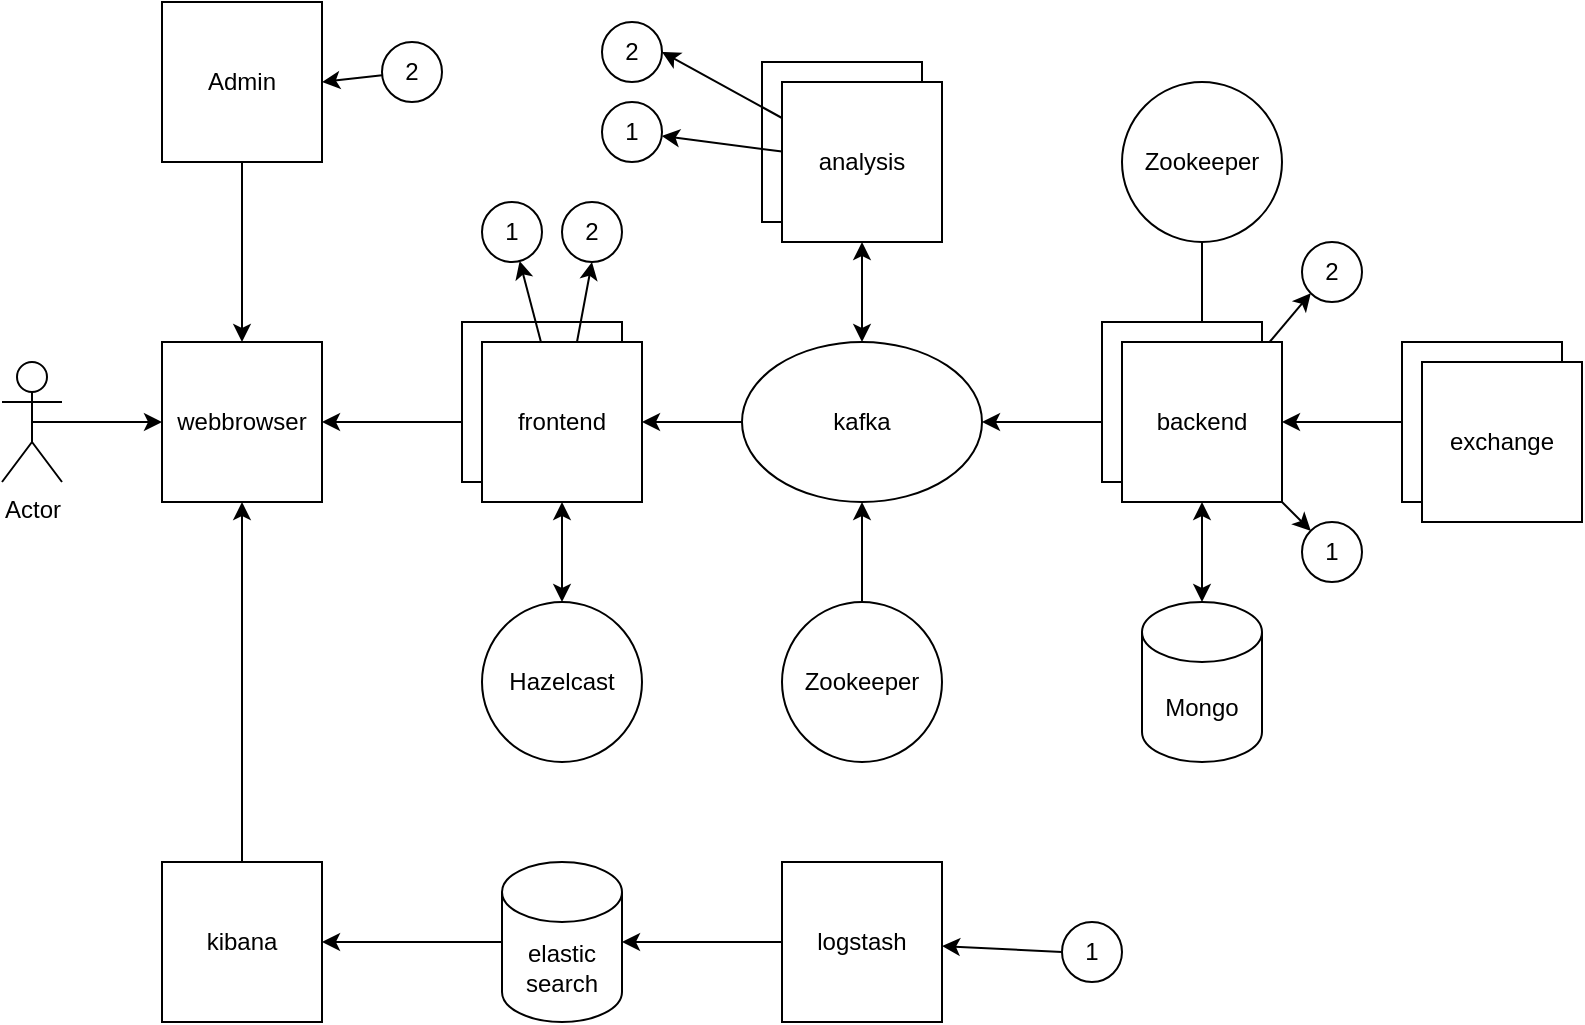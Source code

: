 <mxfile version="14.4.0" type="device"><diagram id="34T_Yz2YJa8vLVd8XFbz" name="Page-1"><mxGraphModel dx="1103" dy="714" grid="1" gridSize="10" guides="0" tooltips="1" connect="1" arrows="1" fold="1" page="1" pageScale="1" pageWidth="850" pageHeight="1100" math="0" shadow="0"><root><mxCell id="0"/><mxCell id="1" parent="0"/><mxCell id="iUZyDrRQLLnS7EouF_Ar-3" style="edgeStyle=orthogonalEdgeStyle;rounded=0;orthogonalLoop=1;jettySize=auto;html=1;exitX=0;exitY=0.5;exitDx=0;exitDy=0;" parent="1" source="iUZyDrRQLLnS7EouF_Ar-1" target="iUZyDrRQLLnS7EouF_Ar-2" edge="1"><mxGeometry relative="1" as="geometry"/></mxCell><mxCell id="iUZyDrRQLLnS7EouF_Ar-5" style="rounded=0;orthogonalLoop=1;jettySize=auto;html=1;entryX=1;entryY=0.5;entryDx=0;entryDy=0;" parent="1" source="1tseM5IJT17kpUIayv3F-1" target="iUZyDrRQLLnS7EouF_Ar-4" edge="1"><mxGeometry relative="1" as="geometry"><mxPoint x="320" y="260" as="targetPoint"/></mxGeometry></mxCell><mxCell id="iUZyDrRQLLnS7EouF_Ar-4" value="webbrowser" style="whiteSpace=wrap;html=1;aspect=fixed;" parent="1" vertex="1"><mxGeometry x="110" y="220" width="80" height="80" as="geometry"/></mxCell><mxCell id="1tseM5IJT17kpUIayv3F-4" style="rounded=0;orthogonalLoop=1;jettySize=auto;html=1;" parent="1" source="1tseM5IJT17kpUIayv3F-2" target="1tseM5IJT17kpUIayv3F-1" edge="1"><mxGeometry relative="1" as="geometry"/></mxCell><mxCell id="1tseM5IJT17kpUIayv3F-2" value="kafka" style="ellipse;whiteSpace=wrap;html=1;" parent="1" vertex="1"><mxGeometry x="400" y="220" width="120" height="80" as="geometry"/></mxCell><mxCell id="jabSdXuokaDdU0HSXxAP-1" value="Mongo" style="shape=cylinder3;whiteSpace=wrap;html=1;boundedLbl=1;backgroundOutline=1;size=15;" parent="1" vertex="1"><mxGeometry x="600" y="350" width="60" height="80" as="geometry"/></mxCell><mxCell id="9pk9rQzst_VwdIqVccUU-5" value="" style="endArrow=classic;startArrow=classic;html=1;entryX=0.5;entryY=1;entryDx=0;entryDy=0;" parent="1" source="1tseM5IJT17kpUIayv3F-2" target="9pk9rQzst_VwdIqVccUU-3" edge="1"><mxGeometry width="50" height="50" relative="1" as="geometry"><mxPoint x="380" y="530" as="sourcePoint"/><mxPoint x="400" y="170" as="targetPoint"/></mxGeometry></mxCell><mxCell id="9pk9rQzst_VwdIqVccUU-6" value="" style="endArrow=classic;startArrow=classic;html=1;entryX=0;entryY=0.5;entryDx=0;entryDy=0;exitX=1;exitY=0.5;exitDx=0;exitDy=0;" parent="1" source="1tseM5IJT17kpUIayv3F-2" target="iUZyDrRQLLnS7EouF_Ar-2" edge="1"><mxGeometry width="50" height="50" relative="1" as="geometry"><mxPoint x="470" y="270" as="sourcePoint"/><mxPoint x="430" y="400" as="targetPoint"/></mxGeometry></mxCell><mxCell id="9pk9rQzst_VwdIqVccUU-7" value="" style="endArrow=classic;startArrow=classic;html=1;entryX=0.5;entryY=1;entryDx=0;entryDy=0;" parent="1" source="jabSdXuokaDdU0HSXxAP-1" target="iUZyDrRQLLnS7EouF_Ar-2" edge="1"><mxGeometry width="50" height="50" relative="1" as="geometry"><mxPoint x="460" y="430" as="sourcePoint"/><mxPoint x="570" y="305" as="targetPoint"/></mxGeometry></mxCell><mxCell id="NLThGt6cEEwXZVyaHXvN-14" style="edgeStyle=orthogonalEdgeStyle;rounded=0;orthogonalLoop=1;jettySize=auto;html=1;" parent="1" target="iUZyDrRQLLnS7EouF_Ar-2" edge="1"><mxGeometry relative="1" as="geometry"/></mxCell><mxCell id="NLThGt6cEEwXZVyaHXvN-16" style="rounded=0;orthogonalLoop=1;jettySize=auto;html=1;" parent="1" source="j8fyZmwTRtO8QNkPv_7G-8" target="iUZyDrRQLLnS7EouF_Ar-2" edge="1"><mxGeometry relative="1" as="geometry"><mxPoint x="630" y="170" as="sourcePoint"/></mxGeometry></mxCell><mxCell id="tFeq7uVVwApmIkW0RBKL-6" style="rounded=0;orthogonalLoop=1;jettySize=auto;html=1;entryX=0.5;entryY=1;entryDx=0;entryDy=0;" parent="1" source="j8fyZmwTRtO8QNkPv_7G-7" target="1tseM5IJT17kpUIayv3F-2" edge="1"><mxGeometry relative="1" as="geometry"><mxPoint x="460" y="350" as="sourcePoint"/></mxGeometry></mxCell><mxCell id="NLThGt6cEEwXZVyaHXvN-17" value="Hazelcast" style="ellipse;whiteSpace=wrap;html=1;aspect=fixed;" parent="1" vertex="1"><mxGeometry x="270" y="350" width="80" height="80" as="geometry"/></mxCell><mxCell id="NLThGt6cEEwXZVyaHXvN-20" value="" style="endArrow=classic;startArrow=classic;html=1;" parent="1" source="NLThGt6cEEwXZVyaHXvN-17" target="1tseM5IJT17kpUIayv3F-1" edge="1"><mxGeometry width="50" height="50" relative="1" as="geometry"><mxPoint x="90" y="460" as="sourcePoint"/><mxPoint x="140" y="410" as="targetPoint"/></mxGeometry></mxCell><mxCell id="j8fyZmwTRtO8QNkPv_7G-1" value="" style="group" parent="1" vertex="1" connectable="0"><mxGeometry x="260" y="210" width="90" height="90" as="geometry"/></mxCell><mxCell id="OnVjleB6Meg0vesnJqWY-5" value="" style="group" parent="j8fyZmwTRtO8QNkPv_7G-1" vertex="1" connectable="0"><mxGeometry width="90" height="90" as="geometry"/></mxCell><mxCell id="NLThGt6cEEwXZVyaHXvN-13" value="frontend" style="whiteSpace=wrap;html=1;aspect=fixed;" parent="OnVjleB6Meg0vesnJqWY-5" vertex="1"><mxGeometry width="80" height="80" as="geometry"/></mxCell><mxCell id="1tseM5IJT17kpUIayv3F-1" value="frontend" style="whiteSpace=wrap;html=1;aspect=fixed;" parent="OnVjleB6Meg0vesnJqWY-5" vertex="1"><mxGeometry x="10" y="10" width="80" height="80" as="geometry"/></mxCell><mxCell id="j8fyZmwTRtO8QNkPv_7G-4" value="" style="group" parent="1" vertex="1" connectable="0"><mxGeometry x="580" y="210" width="90" height="90" as="geometry"/></mxCell><mxCell id="OnVjleB6Meg0vesnJqWY-3" value="" style="group" parent="j8fyZmwTRtO8QNkPv_7G-4" vertex="1" connectable="0"><mxGeometry width="90" height="90" as="geometry"/></mxCell><mxCell id="9pk9rQzst_VwdIqVccUU-8" value="backend" style="whiteSpace=wrap;html=1;aspect=fixed;" parent="OnVjleB6Meg0vesnJqWY-3" vertex="1"><mxGeometry width="80" height="80" as="geometry"/></mxCell><mxCell id="iUZyDrRQLLnS7EouF_Ar-2" value="backend" style="whiteSpace=wrap;html=1;aspect=fixed;" parent="OnVjleB6Meg0vesnJqWY-3" vertex="1"><mxGeometry x="10" y="10" width="80" height="80" as="geometry"/></mxCell><mxCell id="j8fyZmwTRtO8QNkPv_7G-7" value="&lt;span&gt;Zookeeper&lt;/span&gt;" style="ellipse;whiteSpace=wrap;html=1;aspect=fixed;" parent="1" vertex="1"><mxGeometry x="420" y="350" width="80" height="80" as="geometry"/></mxCell><mxCell id="j8fyZmwTRtO8QNkPv_7G-8" value="&lt;span&gt;Zookeeper&lt;/span&gt;" style="ellipse;whiteSpace=wrap;html=1;aspect=fixed;" parent="1" vertex="1"><mxGeometry x="590" y="90" width="80" height="80" as="geometry"/></mxCell><mxCell id="SWOhJmtqAIK0mpPQKgki-10" style="edgeStyle=none;rounded=0;orthogonalLoop=1;jettySize=auto;html=1;entryX=0.5;entryY=1;entryDx=0;entryDy=0;" parent="1" source="SWOhJmtqAIK0mpPQKgki-1" target="iUZyDrRQLLnS7EouF_Ar-4" edge="1"><mxGeometry relative="1" as="geometry"/></mxCell><mxCell id="SWOhJmtqAIK0mpPQKgki-1" value="kibana" style="whiteSpace=wrap;html=1;aspect=fixed;" parent="1" vertex="1"><mxGeometry x="110" y="480" width="80" height="80" as="geometry"/></mxCell><mxCell id="SWOhJmtqAIK0mpPQKgki-6" style="edgeStyle=orthogonalEdgeStyle;rounded=0;orthogonalLoop=1;jettySize=auto;html=1;" parent="1" source="SWOhJmtqAIK0mpPQKgki-2" target="SWOhJmtqAIK0mpPQKgki-1" edge="1"><mxGeometry relative="1" as="geometry"/></mxCell><mxCell id="SWOhJmtqAIK0mpPQKgki-2" value="elastic&lt;br&gt;search" style="shape=cylinder3;whiteSpace=wrap;html=1;boundedLbl=1;backgroundOutline=1;size=15;" parent="1" vertex="1"><mxGeometry x="280" y="480" width="60" height="80" as="geometry"/></mxCell><mxCell id="SWOhJmtqAIK0mpPQKgki-5" style="edgeStyle=orthogonalEdgeStyle;rounded=0;orthogonalLoop=1;jettySize=auto;html=1;" parent="1" source="SWOhJmtqAIK0mpPQKgki-3" target="SWOhJmtqAIK0mpPQKgki-2" edge="1"><mxGeometry relative="1" as="geometry"/></mxCell><mxCell id="SWOhJmtqAIK0mpPQKgki-3" value="logstash" style="whiteSpace=wrap;html=1;aspect=fixed;" parent="1" vertex="1"><mxGeometry x="420" y="480" width="80" height="80" as="geometry"/></mxCell><mxCell id="OnVjleB6Meg0vesnJqWY-2" value="" style="group" parent="1" vertex="1" connectable="0"><mxGeometry x="730" y="220" width="90" height="90" as="geometry"/></mxCell><mxCell id="iUZyDrRQLLnS7EouF_Ar-1" value="exchange" style="whiteSpace=wrap;html=1;aspect=fixed;" parent="OnVjleB6Meg0vesnJqWY-2" vertex="1"><mxGeometry width="80" height="80" as="geometry"/></mxCell><mxCell id="7tfRTSEL55fCUmd2Qxid-1" value="exchange" style="whiteSpace=wrap;html=1;aspect=fixed;" parent="OnVjleB6Meg0vesnJqWY-2" vertex="1"><mxGeometry x="10" y="10" width="80" height="80" as="geometry"/></mxCell><mxCell id="OnVjleB6Meg0vesnJqWY-4" value="" style="group" parent="1" vertex="1" connectable="0"><mxGeometry x="410" y="80" width="90" height="90" as="geometry"/></mxCell><mxCell id="OnVjleB6Meg0vesnJqWY-1" value="analysis" style="whiteSpace=wrap;html=1;aspect=fixed;" parent="OnVjleB6Meg0vesnJqWY-4" vertex="1"><mxGeometry width="80" height="80" as="geometry"/></mxCell><mxCell id="9pk9rQzst_VwdIqVccUU-3" value="analysis" style="whiteSpace=wrap;html=1;aspect=fixed;" parent="OnVjleB6Meg0vesnJqWY-4" vertex="1"><mxGeometry x="10" y="10" width="80" height="80" as="geometry"/></mxCell><mxCell id="OnVjleB6Meg0vesnJqWY-6" value="1" style="ellipse;whiteSpace=wrap;html=1;aspect=fixed;" parent="1" vertex="1"><mxGeometry x="330" y="100" width="30" height="30" as="geometry"/></mxCell><mxCell id="OnVjleB6Meg0vesnJqWY-8" style="rounded=0;orthogonalLoop=1;jettySize=auto;html=1;exitX=0;exitY=0.5;exitDx=0;exitDy=0;" parent="1" source="OnVjleB6Meg0vesnJqWY-7" target="SWOhJmtqAIK0mpPQKgki-3" edge="1"><mxGeometry relative="1" as="geometry"/></mxCell><mxCell id="OnVjleB6Meg0vesnJqWY-7" value="1" style="ellipse;whiteSpace=wrap;html=1;aspect=fixed;" parent="1" vertex="1"><mxGeometry x="560" y="510" width="30" height="30" as="geometry"/></mxCell><mxCell id="OnVjleB6Meg0vesnJqWY-9" value="1" style="ellipse;whiteSpace=wrap;html=1;aspect=fixed;" parent="1" vertex="1"><mxGeometry x="270" y="150" width="30" height="30" as="geometry"/></mxCell><mxCell id="OnVjleB6Meg0vesnJqWY-10" value="1" style="ellipse;whiteSpace=wrap;html=1;aspect=fixed;" parent="1" vertex="1"><mxGeometry x="680" y="310" width="30" height="30" as="geometry"/></mxCell><mxCell id="OnVjleB6Meg0vesnJqWY-11" style="edgeStyle=none;rounded=0;orthogonalLoop=1;jettySize=auto;html=1;exitX=1;exitY=1;exitDx=0;exitDy=0;entryX=0;entryY=0;entryDx=0;entryDy=0;" parent="1" source="iUZyDrRQLLnS7EouF_Ar-2" target="OnVjleB6Meg0vesnJqWY-10" edge="1"><mxGeometry relative="1" as="geometry"/></mxCell><mxCell id="OnVjleB6Meg0vesnJqWY-15" style="edgeStyle=none;rounded=0;orthogonalLoop=1;jettySize=auto;html=1;" parent="1" source="9pk9rQzst_VwdIqVccUU-3" target="OnVjleB6Meg0vesnJqWY-6" edge="1"><mxGeometry relative="1" as="geometry"/></mxCell><mxCell id="OnVjleB6Meg0vesnJqWY-16" style="edgeStyle=none;rounded=0;orthogonalLoop=1;jettySize=auto;html=1;" parent="1" source="1tseM5IJT17kpUIayv3F-1" target="OnVjleB6Meg0vesnJqWY-9" edge="1"><mxGeometry relative="1" as="geometry"/></mxCell><mxCell id="3rkTav7I2V7o2PJZxrVL-2" style="edgeStyle=orthogonalEdgeStyle;rounded=0;orthogonalLoop=1;jettySize=auto;html=1;" parent="1" source="3rkTav7I2V7o2PJZxrVL-1" target="iUZyDrRQLLnS7EouF_Ar-4" edge="1"><mxGeometry relative="1" as="geometry"/></mxCell><mxCell id="3rkTav7I2V7o2PJZxrVL-1" value="Admin" style="whiteSpace=wrap;html=1;aspect=fixed;" parent="1" vertex="1"><mxGeometry x="110" y="50" width="80" height="80" as="geometry"/></mxCell><mxCell id="3rkTav7I2V7o2PJZxrVL-3" value="2" style="ellipse;whiteSpace=wrap;html=1;aspect=fixed;" parent="1" vertex="1"><mxGeometry x="310" y="150" width="30" height="30" as="geometry"/></mxCell><mxCell id="3rkTav7I2V7o2PJZxrVL-4" value="2" style="ellipse;whiteSpace=wrap;html=1;aspect=fixed;" parent="1" vertex="1"><mxGeometry x="330" y="60" width="30" height="30" as="geometry"/></mxCell><mxCell id="3rkTav7I2V7o2PJZxrVL-5" value="2" style="ellipse;whiteSpace=wrap;html=1;aspect=fixed;" parent="1" vertex="1"><mxGeometry x="680" y="170" width="30" height="30" as="geometry"/></mxCell><mxCell id="3rkTav7I2V7o2PJZxrVL-8" style="rounded=0;orthogonalLoop=1;jettySize=auto;html=1;entryX=1;entryY=0.5;entryDx=0;entryDy=0;" parent="1" source="3rkTav7I2V7o2PJZxrVL-6" target="3rkTav7I2V7o2PJZxrVL-1" edge="1"><mxGeometry relative="1" as="geometry"/></mxCell><mxCell id="3rkTav7I2V7o2PJZxrVL-6" value="2" style="ellipse;whiteSpace=wrap;html=1;aspect=fixed;direction=south;" parent="1" vertex="1"><mxGeometry x="220" y="70" width="30" height="30" as="geometry"/></mxCell><mxCell id="3rkTav7I2V7o2PJZxrVL-10" style="edgeStyle=none;rounded=0;orthogonalLoop=1;jettySize=auto;html=1;entryX=1;entryY=0.5;entryDx=0;entryDy=0;" parent="1" source="9pk9rQzst_VwdIqVccUU-3" target="3rkTav7I2V7o2PJZxrVL-4" edge="1"><mxGeometry relative="1" as="geometry"/></mxCell><mxCell id="3rkTav7I2V7o2PJZxrVL-11" style="edgeStyle=none;rounded=0;orthogonalLoop=1;jettySize=auto;html=1;entryX=0.5;entryY=1;entryDx=0;entryDy=0;" parent="1" source="1tseM5IJT17kpUIayv3F-1" target="3rkTav7I2V7o2PJZxrVL-3" edge="1"><mxGeometry relative="1" as="geometry"/></mxCell><mxCell id="3rkTav7I2V7o2PJZxrVL-12" style="edgeStyle=none;rounded=0;orthogonalLoop=1;jettySize=auto;html=1;entryX=0;entryY=1;entryDx=0;entryDy=0;" parent="1" source="iUZyDrRQLLnS7EouF_Ar-2" target="3rkTav7I2V7o2PJZxrVL-5" edge="1"><mxGeometry relative="1" as="geometry"/></mxCell><mxCell id="oVrr9CmfAgPakJB57wRa-2" style="rounded=0;orthogonalLoop=1;jettySize=auto;html=1;exitX=0.5;exitY=0.5;exitDx=0;exitDy=0;exitPerimeter=0;" edge="1" parent="1" source="oVrr9CmfAgPakJB57wRa-1" target="iUZyDrRQLLnS7EouF_Ar-4"><mxGeometry relative="1" as="geometry"/></mxCell><mxCell id="oVrr9CmfAgPakJB57wRa-1" value="Actor" style="shape=umlActor;verticalLabelPosition=bottom;verticalAlign=top;html=1;outlineConnect=0;" vertex="1" parent="1"><mxGeometry x="30" y="230" width="30" height="60" as="geometry"/></mxCell></root></mxGraphModel></diagram></mxfile>